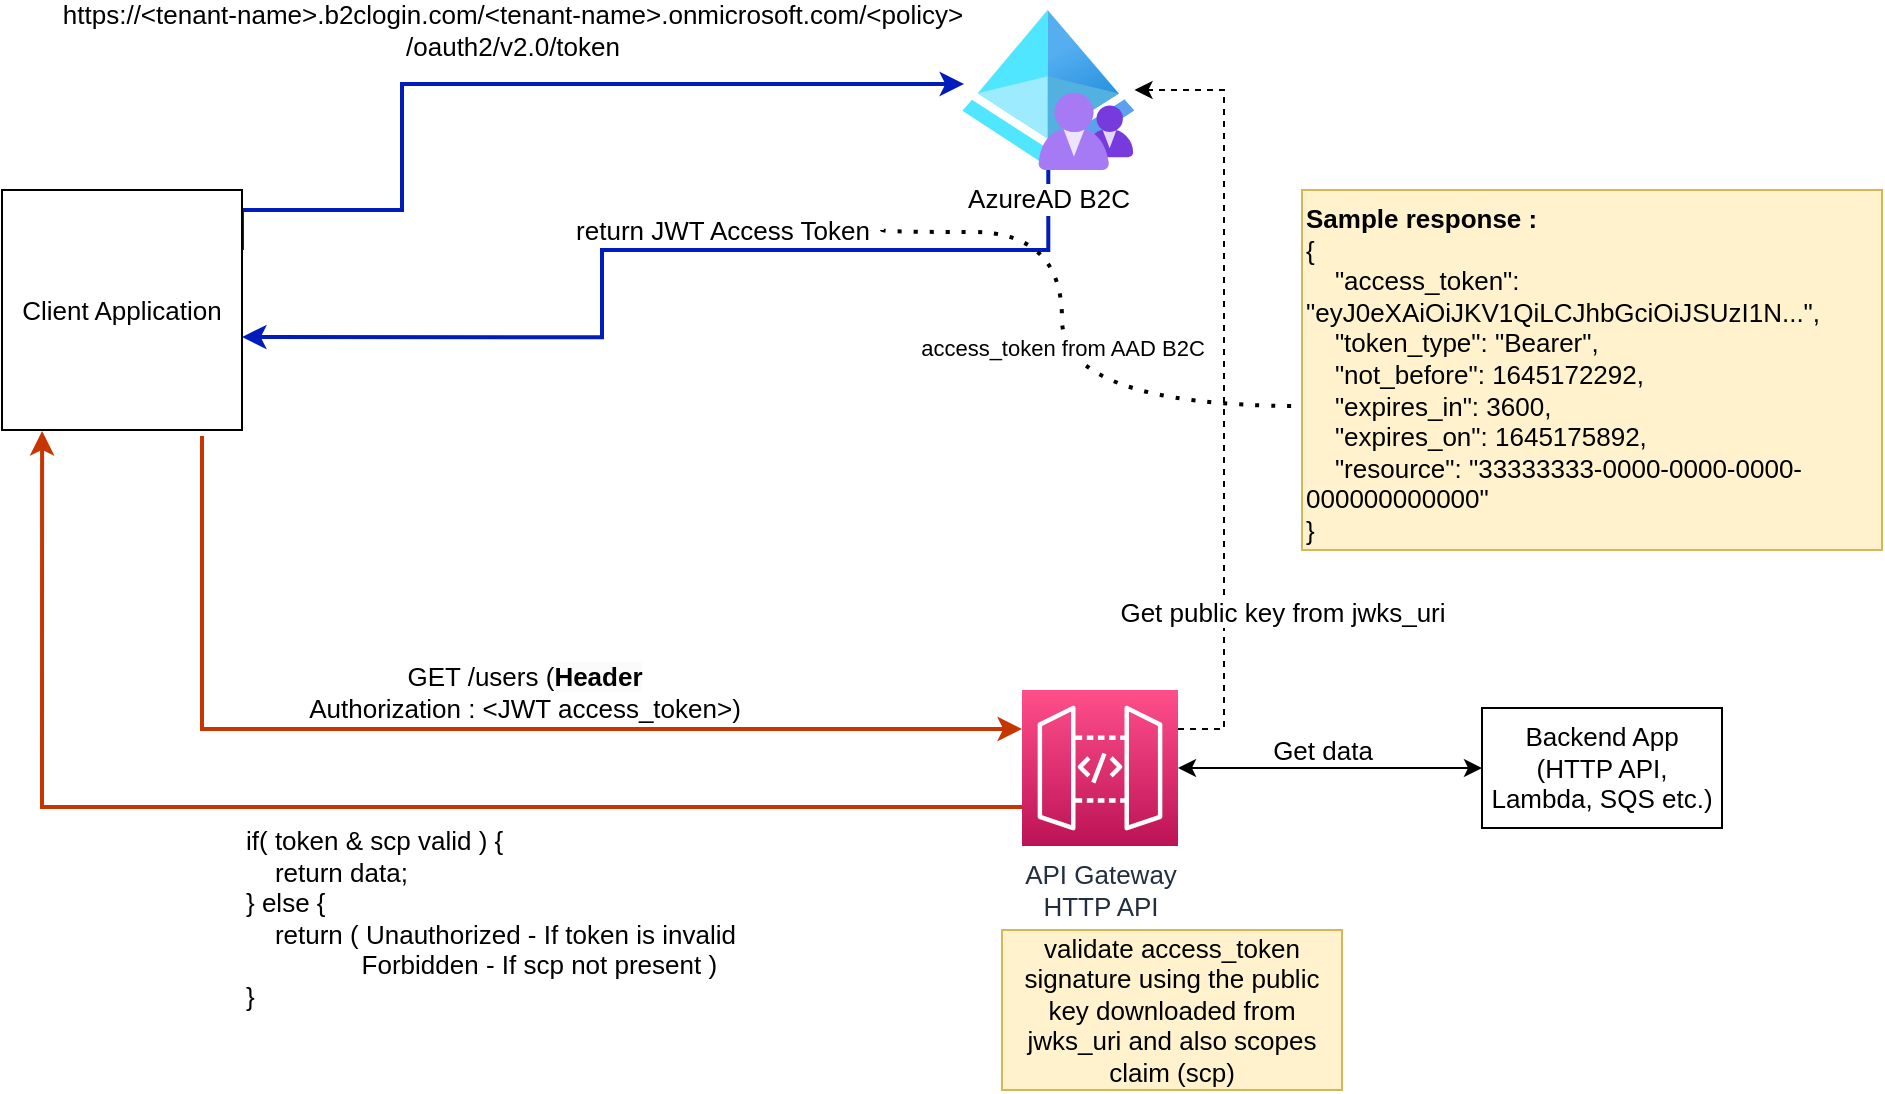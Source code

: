 <mxfile version="21.3.7" type="device">
  <diagram name="Page-1" id="I9Syr5D5omtT3YhniNSb">
    <mxGraphModel dx="1306" dy="687" grid="1" gridSize="10" guides="1" tooltips="1" connect="1" arrows="1" fold="1" page="1" pageScale="1" pageWidth="850" pageHeight="1100" math="0" shadow="0">
      <root>
        <mxCell id="0" />
        <mxCell id="1" parent="0" />
        <mxCell id="um_gjIp6t0XMsX9l-3DA-5" style="edgeStyle=orthogonalEdgeStyle;rounded=0;orthogonalLoop=1;jettySize=auto;html=1;entryX=0.012;entryY=0.463;entryDx=0;entryDy=0;entryPerimeter=0;strokeWidth=2;fillColor=#0050ef;strokeColor=#001DBC;exitX=1;exitY=0.25;exitDx=0;exitDy=0;fontSize=13;" edge="1" parent="1" source="um_gjIp6t0XMsX9l-3DA-1" target="um_gjIp6t0XMsX9l-3DA-2">
          <mxGeometry relative="1" as="geometry">
            <mxPoint x="240" y="290" as="sourcePoint" />
            <Array as="points">
              <mxPoint x="230" y="290" />
              <mxPoint x="310" y="290" />
              <mxPoint x="310" y="227" />
            </Array>
          </mxGeometry>
        </mxCell>
        <mxCell id="um_gjIp6t0XMsX9l-3DA-6" value="https://&amp;lt;tenant-name&amp;gt;.b2clogin.com/&amp;lt;tenant-name&amp;gt;.onmicrosoft.com/&amp;lt;policy&amp;gt;&lt;br&gt;/oauth2/v2.0/token" style="edgeLabel;html=1;align=center;verticalAlign=middle;resizable=0;points=[];fontSize=13;" vertex="1" connectable="0" parent="um_gjIp6t0XMsX9l-3DA-5">
          <mxGeometry x="-0.068" y="1" relative="1" as="geometry">
            <mxPoint x="11" y="-26" as="offset" />
          </mxGeometry>
        </mxCell>
        <mxCell id="um_gjIp6t0XMsX9l-3DA-14" style="edgeStyle=orthogonalEdgeStyle;rounded=0;orthogonalLoop=1;jettySize=auto;html=1;strokeWidth=2;fillColor=#fa6800;strokeColor=#C73500;entryX=0;entryY=0.25;entryDx=0;entryDy=0;entryPerimeter=0;fontSize=13;" edge="1" parent="1" target="um_gjIp6t0XMsX9l-3DA-13">
          <mxGeometry relative="1" as="geometry">
            <mxPoint x="210" y="403" as="sourcePoint" />
            <mxPoint x="490" y="492" as="targetPoint" />
            <Array as="points">
              <mxPoint x="210" y="550" />
            </Array>
          </mxGeometry>
        </mxCell>
        <mxCell id="um_gjIp6t0XMsX9l-3DA-15" value="GET /users (&lt;b style=&quot;border-color: var(--border-color); background-color: rgb(251, 251, 251);&quot;&gt;Header&lt;/b&gt;&lt;br style=&quot;border-color: var(--border-color); background-color: rgb(251, 251, 251);&quot;&gt;Authorization : &amp;lt;JWT access_token&amp;gt;)" style="edgeLabel;html=1;align=center;verticalAlign=middle;resizable=0;points=[];fontSize=13;" vertex="1" connectable="0" parent="um_gjIp6t0XMsX9l-3DA-14">
          <mxGeometry x="-0.053" y="1" relative="1" as="geometry">
            <mxPoint x="44" y="-18" as="offset" />
          </mxGeometry>
        </mxCell>
        <mxCell id="um_gjIp6t0XMsX9l-3DA-1" value="Client Application" style="rounded=0;whiteSpace=wrap;html=1;fontSize=13;" vertex="1" parent="1">
          <mxGeometry x="110" y="280" width="120" height="120" as="geometry" />
        </mxCell>
        <mxCell id="um_gjIp6t0XMsX9l-3DA-9" style="edgeStyle=orthogonalEdgeStyle;rounded=0;orthogonalLoop=1;jettySize=auto;html=1;entryX=1;entryY=0.613;entryDx=0;entryDy=0;entryPerimeter=0;fillColor=#0050ef;strokeColor=#001DBC;strokeWidth=2;fontSize=13;" edge="1" parent="1" source="um_gjIp6t0XMsX9l-3DA-2" target="um_gjIp6t0XMsX9l-3DA-1">
          <mxGeometry relative="1" as="geometry">
            <Array as="points">
              <mxPoint x="633" y="310" />
              <mxPoint x="410" y="310" />
              <mxPoint x="410" y="354" />
            </Array>
          </mxGeometry>
        </mxCell>
        <mxCell id="um_gjIp6t0XMsX9l-3DA-10" value="return JWT Access Token" style="edgeLabel;html=1;align=center;verticalAlign=middle;resizable=0;points=[];fontSize=13;" vertex="1" connectable="0" parent="um_gjIp6t0XMsX9l-3DA-9">
          <mxGeometry x="-0.034" y="-2" relative="1" as="geometry">
            <mxPoint x="32" y="-8" as="offset" />
          </mxGeometry>
        </mxCell>
        <mxCell id="um_gjIp6t0XMsX9l-3DA-2" value="AzureAD B2C" style="image;aspect=fixed;html=1;points=[];align=center;fontSize=13;image=img/lib/azure2/identity/Azure_AD_B2C.svg;" vertex="1" parent="1">
          <mxGeometry x="590" y="190" width="86.25" height="80" as="geometry" />
        </mxCell>
        <mxCell id="um_gjIp6t0XMsX9l-3DA-11" value="&lt;div style=&quot;font-size: 13px;&quot;&gt;&lt;b&gt;Sample response :&lt;/b&gt;&lt;/div&gt;&lt;div style=&quot;font-size: 13px;&quot;&gt;{&lt;/div&gt;&lt;div style=&quot;font-size: 13px;&quot;&gt;&amp;nbsp; &amp;nbsp; &quot;access_token&quot;: &quot;eyJ0eXAiOiJKV1QiLCJhbGciOiJSUzI1N...&quot;,&lt;/div&gt;&lt;div style=&quot;font-size: 13px;&quot;&gt;&amp;nbsp; &amp;nbsp; &quot;token_type&quot;: &quot;Bearer&quot;,&lt;/div&gt;&lt;div style=&quot;font-size: 13px;&quot;&gt;&amp;nbsp; &amp;nbsp; &quot;not_before&quot;: 1645172292,&lt;/div&gt;&lt;div style=&quot;font-size: 13px;&quot;&gt;&amp;nbsp; &amp;nbsp; &quot;expires_in&quot;: 3600,&lt;/div&gt;&lt;div style=&quot;font-size: 13px;&quot;&gt;&amp;nbsp; &amp;nbsp; &quot;expires_on&quot;: 1645175892,&lt;/div&gt;&lt;div style=&quot;font-size: 13px;&quot;&gt;&amp;nbsp; &amp;nbsp; &quot;resource&quot;: &quot;33333333-0000-0000-0000-000000000000&quot;&lt;/div&gt;&lt;div style=&quot;font-size: 13px;&quot;&gt;}&lt;/div&gt;" style="text;html=1;strokeColor=#d6b656;fillColor=#fff2cc;align=left;verticalAlign=top;whiteSpace=wrap;rounded=0;fontSize=13;" vertex="1" parent="1">
          <mxGeometry x="760" y="280" width="290" height="180" as="geometry" />
        </mxCell>
        <mxCell id="um_gjIp6t0XMsX9l-3DA-22" style="edgeStyle=orthogonalEdgeStyle;rounded=0;orthogonalLoop=1;jettySize=auto;html=1;exitX=1;exitY=0.25;exitDx=0;exitDy=0;exitPerimeter=0;dashed=1;fontSize=13;" edge="1" parent="1" source="um_gjIp6t0XMsX9l-3DA-13" target="um_gjIp6t0XMsX9l-3DA-2">
          <mxGeometry relative="1" as="geometry">
            <mxPoint x="680" y="230" as="targetPoint" />
            <Array as="points">
              <mxPoint x="721" y="550" />
              <mxPoint x="721" y="230" />
            </Array>
          </mxGeometry>
        </mxCell>
        <mxCell id="um_gjIp6t0XMsX9l-3DA-23" value="Get public key from&amp;nbsp;jwks_uri" style="edgeLabel;html=1;align=center;verticalAlign=middle;resizable=0;points=[];fontSize=13;" vertex="1" connectable="0" parent="um_gjIp6t0XMsX9l-3DA-22">
          <mxGeometry x="-0.313" y="-1" relative="1" as="geometry">
            <mxPoint x="28" y="51" as="offset" />
          </mxGeometry>
        </mxCell>
        <mxCell id="um_gjIp6t0XMsX9l-3DA-13" value="API Gateway&lt;br style=&quot;font-size: 13px;&quot;&gt;HTTP API" style="sketch=0;points=[[0,0,0],[0.25,0,0],[0.5,0,0],[0.75,0,0],[1,0,0],[0,1,0],[0.25,1,0],[0.5,1,0],[0.75,1,0],[1,1,0],[0,0.25,0],[0,0.5,0],[0,0.75,0],[1,0.25,0],[1,0.5,0],[1,0.75,0]];outlineConnect=0;fontColor=#232F3E;gradientColor=#FF4F8B;gradientDirection=north;fillColor=#BC1356;strokeColor=#ffffff;dashed=0;verticalLabelPosition=bottom;verticalAlign=top;align=center;html=1;fontSize=13;fontStyle=0;aspect=fixed;shape=mxgraph.aws4.resourceIcon;resIcon=mxgraph.aws4.api_gateway;" vertex="1" parent="1">
          <mxGeometry x="620" y="530" width="78" height="78" as="geometry" />
        </mxCell>
        <mxCell id="um_gjIp6t0XMsX9l-3DA-19" value="" style="endArrow=classic;html=1;rounded=0;edgeStyle=orthogonalEdgeStyle;exitX=0;exitY=0.75;exitDx=0;exitDy=0;exitPerimeter=0;entryX=0.167;entryY=1.004;entryDx=0;entryDy=0;entryPerimeter=0;strokeWidth=2;fillColor=#fa6800;strokeColor=#C73500;fontSize=13;" edge="1" parent="1" source="um_gjIp6t0XMsX9l-3DA-13" target="um_gjIp6t0XMsX9l-3DA-1">
          <mxGeometry width="50" height="50" relative="1" as="geometry">
            <mxPoint x="160" y="580" as="sourcePoint" />
            <mxPoint x="120" y="410" as="targetPoint" />
          </mxGeometry>
        </mxCell>
        <mxCell id="um_gjIp6t0XMsX9l-3DA-30" value="if( token &amp;amp; scp valid ) {&lt;br style=&quot;font-size: 13px;&quot;&gt;&lt;span style=&quot;font-size: 13px;&quot;&gt;&lt;span style=&quot;white-space: pre;&quot;&gt;&amp;nbsp;&amp;nbsp;&amp;nbsp;&amp;nbsp;&lt;/span&gt;&lt;/span&gt;return data;&lt;br style=&quot;font-size: 13px;&quot;&gt;} else {&lt;br style=&quot;font-size: 13px;&quot;&gt;&lt;span style=&quot;font-size: 13px;&quot;&gt;&lt;span style=&quot;white-space: pre;&quot;&gt;&amp;nbsp;&amp;nbsp;&amp;nbsp;&amp;nbsp;&lt;/span&gt;&lt;/span&gt;return ( Unauthorized - If token is invalid&lt;br style=&quot;border-color: var(--border-color);&quot;&gt;&lt;span style=&quot;white-space: pre;&quot;&gt;&#x9;&lt;/span&gt;&lt;span style=&quot;white-space: pre;&quot;&gt;&#x9;&lt;/span&gt;Forbidden - If scp not present )&lt;br style=&quot;font-size: 13px;&quot;&gt;}" style="edgeLabel;html=1;align=left;verticalAlign=top;resizable=0;points=[];fontSize=13;" vertex="1" connectable="0" parent="um_gjIp6t0XMsX9l-3DA-19">
          <mxGeometry x="-0.171" relative="1" as="geometry">
            <mxPoint x="-109" y="2" as="offset" />
          </mxGeometry>
        </mxCell>
        <mxCell id="um_gjIp6t0XMsX9l-3DA-25" value="validate access_token signature using the public key downloaded from jwks_uri and also scopes claim (scp)" style="text;html=1;strokeColor=#d6b656;fillColor=#fff2cc;align=center;verticalAlign=middle;whiteSpace=wrap;rounded=0;fontSize=13;" vertex="1" parent="1">
          <mxGeometry x="610" y="650" width="170" height="80" as="geometry" />
        </mxCell>
        <mxCell id="um_gjIp6t0XMsX9l-3DA-26" value="Backend App (HTTP API, Lambda, SQS etc.)" style="rounded=0;whiteSpace=wrap;html=1;fontSize=13;" vertex="1" parent="1">
          <mxGeometry x="850" y="539" width="120" height="60" as="geometry" />
        </mxCell>
        <mxCell id="um_gjIp6t0XMsX9l-3DA-28" value="" style="endArrow=classic;startArrow=classic;html=1;rounded=0;entryX=0;entryY=0.5;entryDx=0;entryDy=0;exitX=1;exitY=0.5;exitDx=0;exitDy=0;exitPerimeter=0;fontSize=13;" edge="1" parent="1" source="um_gjIp6t0XMsX9l-3DA-13" target="um_gjIp6t0XMsX9l-3DA-26">
          <mxGeometry width="50" height="50" relative="1" as="geometry">
            <mxPoint x="340" y="770" as="sourcePoint" />
            <mxPoint x="390" y="720" as="targetPoint" />
          </mxGeometry>
        </mxCell>
        <mxCell id="um_gjIp6t0XMsX9l-3DA-29" value="Get data" style="edgeLabel;html=1;align=center;verticalAlign=middle;resizable=0;points=[];fontSize=13;" vertex="1" connectable="0" parent="um_gjIp6t0XMsX9l-3DA-28">
          <mxGeometry x="-0.276" y="3" relative="1" as="geometry">
            <mxPoint x="17" y="-6" as="offset" />
          </mxGeometry>
        </mxCell>
        <mxCell id="um_gjIp6t0XMsX9l-3DA-35" value="access_token from AAD B2C" style="endArrow=none;dashed=1;html=1;dashPattern=1 3;strokeWidth=2;rounded=0;edgeStyle=orthogonalEdgeStyle;curved=1;entryX=-0.003;entryY=0.6;entryDx=0;entryDy=0;entryPerimeter=0;" edge="1" parent="1" target="um_gjIp6t0XMsX9l-3DA-11">
          <mxGeometry width="50" height="50" relative="1" as="geometry">
            <mxPoint x="550" y="300" as="sourcePoint" />
            <mxPoint x="580" y="370" as="targetPoint" />
            <Array as="points">
              <mxPoint x="550" y="301" />
              <mxPoint x="640" y="301" />
              <mxPoint x="640" y="388" />
            </Array>
          </mxGeometry>
        </mxCell>
      </root>
    </mxGraphModel>
  </diagram>
</mxfile>
